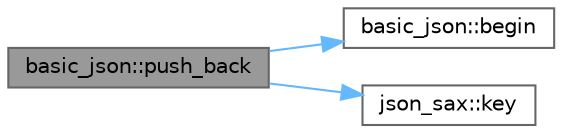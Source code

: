 digraph "basic_json::push_back"
{
 // LATEX_PDF_SIZE
  bgcolor="transparent";
  edge [fontname=Helvetica,fontsize=10,labelfontname=Helvetica,labelfontsize=10];
  node [fontname=Helvetica,fontsize=10,shape=box,height=0.2,width=0.4];
  rankdir="LR";
  Node1 [id="Node000001",label="basic_json::push_back",height=0.2,width=0.4,color="gray40", fillcolor="grey60", style="filled", fontcolor="black",tooltip="add an object to an object"];
  Node1 -> Node2 [id="edge1_Node000001_Node000002",color="steelblue1",style="solid",tooltip=" "];
  Node2 [id="Node000002",label="basic_json::begin",height=0.2,width=0.4,color="grey40", fillcolor="white", style="filled",URL="$classbasic__json.html#a5251a08382864af52c854fca1bdba61c",tooltip="returns an iterator to the first element"];
  Node1 -> Node3 [id="edge2_Node000001_Node000003",color="steelblue1",style="solid",tooltip=" "];
  Node3 [id="Node000003",label="json_sax::key",height=0.2,width=0.4,color="grey40", fillcolor="white", style="filled",URL="$structjson__sax.html#a3355ecd7e3e9806dcb80b2f8842b82ce",tooltip="an object key was read"];
}
